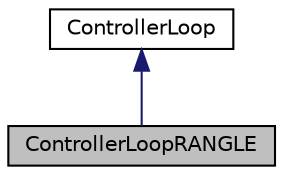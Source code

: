 digraph "ControllerLoopRANGLE"
{
 // LATEX_PDF_SIZE
  edge [fontname="Helvetica",fontsize="10",labelfontname="Helvetica",labelfontsize="10"];
  node [fontname="Helvetica",fontsize="10",shape=record];
  Node1 [label="ControllerLoopRANGLE",height=0.2,width=0.4,color="black", fillcolor="grey75", style="filled", fontcolor="black",tooltip=" "];
  Node2 -> Node1 [dir="back",color="midnightblue",fontsize="10",style="solid",fontname="Helvetica"];
  Node2 [label="ControllerLoop",height=0.2,width=0.4,color="black", fillcolor="white", style="filled",URL="$class_controller_loop.html",tooltip="This class is interface of controller modes. All modes should keep this strucure and implements all t..."];
}
